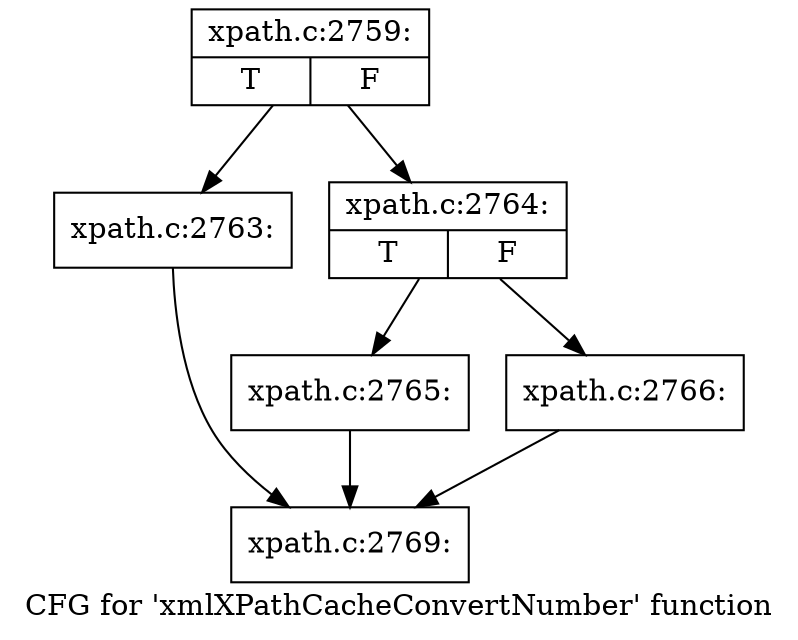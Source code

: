 digraph "CFG for 'xmlXPathCacheConvertNumber' function" {
	label="CFG for 'xmlXPathCacheConvertNumber' function";

	Node0x4e5cad0 [shape=record,label="{xpath.c:2759:|{<s0>T|<s1>F}}"];
	Node0x4e5cad0 -> Node0x4e5d740;
	Node0x4e5cad0 -> Node0x4e5d790;
	Node0x4e5d740 [shape=record,label="{xpath.c:2763:}"];
	Node0x4e5d740 -> Node0x4e5ac30;
	Node0x4e5d790 [shape=record,label="{xpath.c:2764:|{<s0>T|<s1>F}}"];
	Node0x4e5d790 -> Node0x4e5dd80;
	Node0x4e5d790 -> Node0x4e5ddd0;
	Node0x4e5dd80 [shape=record,label="{xpath.c:2765:}"];
	Node0x4e5dd80 -> Node0x4e5ac30;
	Node0x4e5ddd0 [shape=record,label="{xpath.c:2766:}"];
	Node0x4e5ddd0 -> Node0x4e5ac30;
	Node0x4e5ac30 [shape=record,label="{xpath.c:2769:}"];
}
